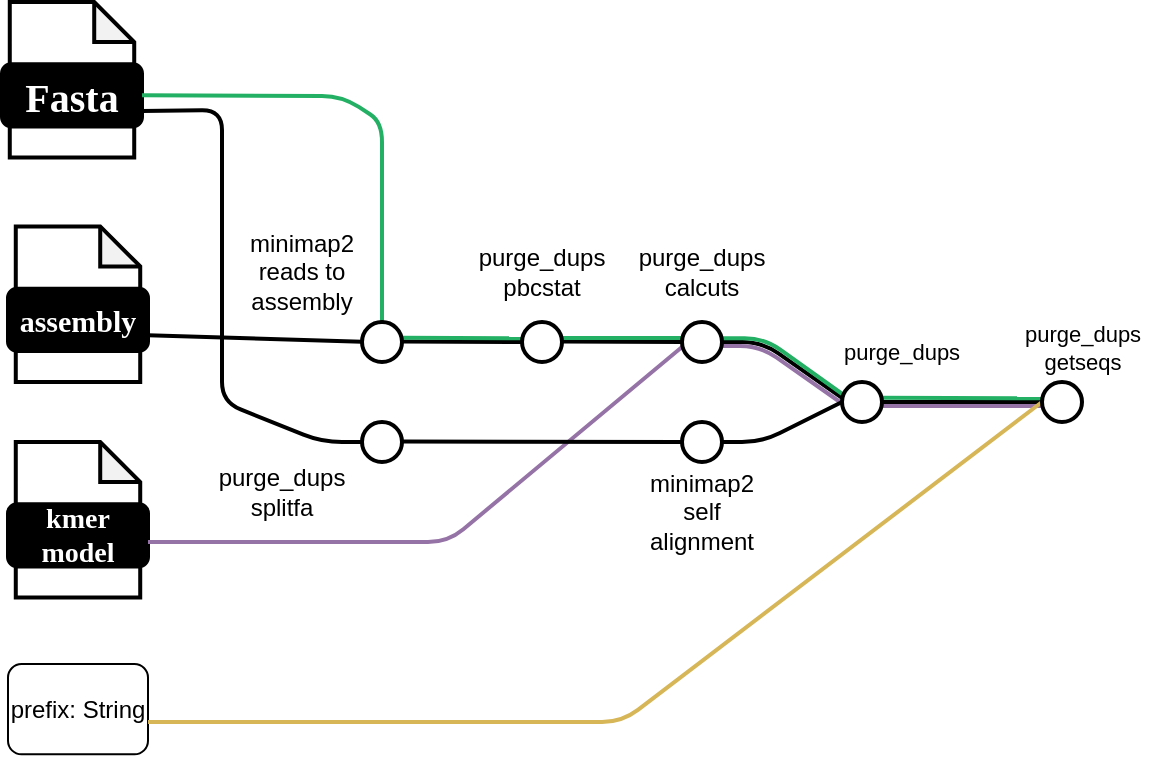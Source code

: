 <mxfile version="22.1.0" type="device">
  <diagram name="Page-1" id="EmJ0q7vBAIw1wBpGFqsS">
    <mxGraphModel dx="1930" dy="613" grid="1" gridSize="10" guides="1" tooltips="1" connect="1" arrows="1" fold="1" page="1" pageScale="1" pageWidth="827" pageHeight="1169" math="0" shadow="0">
      <root>
        <mxCell id="0" />
        <mxCell id="1" parent="0" />
        <mxCell id="0Tw1R6YrMmg07xlFzK1K-6" value="" style="group;aspect=fixed;" vertex="1" connectable="0" parent="1">
          <mxGeometry x="-750" y="160" width="70" height="77.78" as="geometry" />
        </mxCell>
        <mxCell id="0Tw1R6YrMmg07xlFzK1K-7" value="" style="shape=note;whiteSpace=wrap;html=1;backgroundOutline=1;darkOpacity=0.05;rounded=1;size=20;strokeWidth=2;" vertex="1" parent="0Tw1R6YrMmg07xlFzK1K-6">
          <mxGeometry x="3.889" width="62.222" height="77.78" as="geometry" />
        </mxCell>
        <mxCell id="0Tw1R6YrMmg07xlFzK1K-8" value="&lt;font data-font-src=&quot;https://fonts.googleapis.com/css?family=Maven+Pro&quot; face=&quot;Maven Pro&quot; color=&quot;#ffffff&quot;&gt;&lt;b&gt;&lt;font style=&quot;font-size: 20px;&quot;&gt;Fasta&lt;/font&gt;&lt;/b&gt;&lt;/font&gt;" style="rounded=1;whiteSpace=wrap;html=1;strokeWidth=2;fillColor=#000000;" vertex="1" parent="0Tw1R6YrMmg07xlFzK1K-6">
          <mxGeometry y="31.112" width="70" height="31.112" as="geometry" />
        </mxCell>
        <mxCell id="0Tw1R6YrMmg07xlFzK1K-9" value="" style="group;aspect=fixed;" vertex="1" connectable="0" parent="1">
          <mxGeometry x="-747" y="272.22" width="70" height="77.78" as="geometry" />
        </mxCell>
        <mxCell id="0Tw1R6YrMmg07xlFzK1K-10" value="" style="shape=note;whiteSpace=wrap;html=1;backgroundOutline=1;darkOpacity=0.05;rounded=1;size=20;strokeWidth=2;" vertex="1" parent="0Tw1R6YrMmg07xlFzK1K-9">
          <mxGeometry x="3.889" width="62.222" height="77.78" as="geometry" />
        </mxCell>
        <mxCell id="0Tw1R6YrMmg07xlFzK1K-11" value="&lt;font data-font-src=&quot;https://fonts.googleapis.com/css?family=Maven+Pro&quot; face=&quot;Maven Pro&quot; color=&quot;#ffffff&quot;&gt;&lt;b&gt;&lt;font style=&quot;font-size: 15px;&quot;&gt;assembly&lt;/font&gt;&lt;/b&gt;&lt;/font&gt;" style="rounded=1;whiteSpace=wrap;html=1;strokeWidth=2;fillColor=#000000;" vertex="1" parent="0Tw1R6YrMmg07xlFzK1K-9">
          <mxGeometry y="31.112" width="70" height="31.112" as="geometry" />
        </mxCell>
        <mxCell id="0Tw1R6YrMmg07xlFzK1K-12" value="prefix: String" style="rounded=1;whiteSpace=wrap;html=1;aspect=fixed;" vertex="1" parent="1">
          <mxGeometry x="-747" y="491" width="70" height="45.16" as="geometry" />
        </mxCell>
        <mxCell id="0Tw1R6YrMmg07xlFzK1K-26" value="" style="group;aspect=fixed;" vertex="1" connectable="0" parent="1">
          <mxGeometry x="-747" y="380" width="70" height="77.78" as="geometry" />
        </mxCell>
        <mxCell id="0Tw1R6YrMmg07xlFzK1K-27" value="" style="shape=note;whiteSpace=wrap;html=1;backgroundOutline=1;darkOpacity=0.05;rounded=1;size=20;strokeWidth=2;aspect=fixed;" vertex="1" parent="0Tw1R6YrMmg07xlFzK1K-26">
          <mxGeometry x="3.889" width="62.222" height="77.778" as="geometry" />
        </mxCell>
        <mxCell id="0Tw1R6YrMmg07xlFzK1K-28" value="&lt;font data-font-src=&quot;https://fonts.googleapis.com/css?family=Maven+Pro&quot; face=&quot;Maven Pro&quot; color=&quot;#ffffff&quot;&gt;&lt;b&gt;&lt;font style=&quot;font-size: 14px;&quot;&gt;kmer model&lt;/font&gt;&lt;/b&gt;&lt;/font&gt;" style="rounded=1;whiteSpace=wrap;html=1;strokeWidth=2;fillColor=#000000;" vertex="1" parent="0Tw1R6YrMmg07xlFzK1K-26">
          <mxGeometry y="31.112" width="70" height="31.112" as="geometry" />
        </mxCell>
        <mxCell id="0Tw1R6YrMmg07xlFzK1K-32" value="" style="endArrow=none;html=1;rounded=1;strokeWidth=2;entryX=0.5;entryY=0;entryDx=0;entryDy=0;strokeColor=#24B064;exitX=1;exitY=0.5;exitDx=0;exitDy=0;" edge="1" parent="1" source="0Tw1R6YrMmg07xlFzK1K-8">
          <mxGeometry width="50" height="50" relative="1" as="geometry">
            <mxPoint x="-680" y="200" as="sourcePoint" />
            <mxPoint x="-560" y="320" as="targetPoint" />
            <Array as="points">
              <mxPoint x="-580" y="207" />
              <mxPoint x="-560" y="220" />
            </Array>
          </mxGeometry>
        </mxCell>
        <mxCell id="0Tw1R6YrMmg07xlFzK1K-34" value="" style="endArrow=none;html=1;rounded=1;strokeWidth=2;exitX=1;exitY=0.75;exitDx=0;exitDy=0;" edge="1" parent="1" source="0Tw1R6YrMmg07xlFzK1K-11">
          <mxGeometry width="50" height="50" relative="1" as="geometry">
            <mxPoint x="-610" y="329.83" as="sourcePoint" />
            <mxPoint x="-570" y="329.83" as="targetPoint" />
          </mxGeometry>
        </mxCell>
        <mxCell id="0Tw1R6YrMmg07xlFzK1K-35" value="minimap2 reads to assembly" style="text;html=1;strokeColor=none;fillColor=none;align=center;verticalAlign=middle;whiteSpace=wrap;rounded=0;" vertex="1" parent="1">
          <mxGeometry x="-630" y="280" width="60" height="30" as="geometry" />
        </mxCell>
        <mxCell id="0Tw1R6YrMmg07xlFzK1K-36" value="" style="endArrow=none;html=1;rounded=1;strokeWidth=2;" edge="1" parent="1">
          <mxGeometry width="50" height="50" relative="1" as="geometry">
            <mxPoint x="-550" y="329.71" as="sourcePoint" />
            <mxPoint x="-490.0" y="329.968" as="targetPoint" />
          </mxGeometry>
        </mxCell>
        <mxCell id="0Tw1R6YrMmg07xlFzK1K-38" value="purge_dups pbcstat" style="text;html=1;strokeColor=none;fillColor=none;align=center;verticalAlign=middle;whiteSpace=wrap;rounded=0;" vertex="1" parent="1">
          <mxGeometry x="-510" y="280" width="60" height="30" as="geometry" />
        </mxCell>
        <mxCell id="0Tw1R6YrMmg07xlFzK1K-39" value="" style="endArrow=none;html=1;rounded=1;strokeWidth=2;entryX=0;entryY=0.5;entryDx=0;entryDy=0;fillColor=#e1d5e7;strokeColor=#9673a6;" edge="1" parent="1">
          <mxGeometry width="50" height="50" relative="1" as="geometry">
            <mxPoint x="-677" y="430" as="sourcePoint" />
            <mxPoint x="-407.0" y="330" as="targetPoint" />
            <Array as="points">
              <mxPoint x="-657" y="430" />
              <mxPoint x="-527" y="430" />
            </Array>
          </mxGeometry>
        </mxCell>
        <mxCell id="0Tw1R6YrMmg07xlFzK1K-40" value="" style="endArrow=none;html=1;rounded=1;strokeWidth=2;entryX=0;entryY=0.5;entryDx=0;entryDy=0;" edge="1" parent="1">
          <mxGeometry width="50" height="50" relative="1" as="geometry">
            <mxPoint x="-470" y="329.71" as="sourcePoint" />
            <mxPoint x="-410.0" y="330" as="targetPoint" />
          </mxGeometry>
        </mxCell>
        <mxCell id="0Tw1R6YrMmg07xlFzK1K-42" value="purge_dups&lt;br&gt;calcuts" style="text;html=1;strokeColor=none;fillColor=none;align=center;verticalAlign=middle;whiteSpace=wrap;rounded=0;" vertex="1" parent="1">
          <mxGeometry x="-430" y="280" width="60" height="30" as="geometry" />
        </mxCell>
        <mxCell id="0Tw1R6YrMmg07xlFzK1K-43" value="" style="endArrow=none;html=1;rounded=1;strokeWidth=2;strokeColor=#24B064;entryX=0.024;entryY=0.409;entryDx=0;entryDy=0;entryPerimeter=0;exitX=1.001;exitY=0.395;exitDx=0;exitDy=0;exitPerimeter=0;" edge="1" parent="1" target="0Tw1R6YrMmg07xlFzK1K-45">
          <mxGeometry width="50" height="50" relative="1" as="geometry">
            <mxPoint x="-549.98" y="327.9" as="sourcePoint" />
            <mxPoint x="-490.92" y="327.96" as="targetPoint" />
          </mxGeometry>
        </mxCell>
        <mxCell id="0Tw1R6YrMmg07xlFzK1K-44" value="" style="endArrow=none;html=1;rounded=1;strokeWidth=2;strokeColor=#24B064;entryX=-0.01;entryY=0.398;entryDx=0;entryDy=0;entryPerimeter=0;" edge="1" parent="1">
          <mxGeometry width="50" height="50" relative="1" as="geometry">
            <mxPoint x="-470" y="328" as="sourcePoint" />
            <mxPoint x="-410.2" y="327.96" as="targetPoint" />
          </mxGeometry>
        </mxCell>
        <mxCell id="0Tw1R6YrMmg07xlFzK1K-45" value="" style="ellipse;whiteSpace=wrap;html=1;aspect=fixed;rounded=1;rotation=0;strokeWidth=2;" vertex="1" parent="1">
          <mxGeometry x="-490" y="320.0" width="20" height="20" as="geometry" />
        </mxCell>
        <mxCell id="0Tw1R6YrMmg07xlFzK1K-46" value="" style="ellipse;whiteSpace=wrap;html=1;aspect=fixed;rounded=1;rotation=0;strokeWidth=2;" vertex="1" parent="1">
          <mxGeometry x="-570" y="320" width="20" height="20" as="geometry" />
        </mxCell>
        <mxCell id="0Tw1R6YrMmg07xlFzK1K-48" value="" style="ellipse;whiteSpace=wrap;html=1;aspect=fixed;rounded=1;rotation=0;strokeWidth=2;" vertex="1" parent="1">
          <mxGeometry x="-570" y="370" width="20" height="20" as="geometry" />
        </mxCell>
        <mxCell id="0Tw1R6YrMmg07xlFzK1K-49" value="" style="endArrow=none;html=1;rounded=1;strokeWidth=2;entryX=1;entryY=0.75;entryDx=0;entryDy=0;" edge="1" parent="1" target="0Tw1R6YrMmg07xlFzK1K-8">
          <mxGeometry width="50" height="50" relative="1" as="geometry">
            <mxPoint x="-570" y="380" as="sourcePoint" />
            <mxPoint x="-610" y="340" as="targetPoint" />
            <Array as="points">
              <mxPoint x="-590" y="380" />
              <mxPoint x="-640" y="360" />
              <mxPoint x="-640" y="214" />
            </Array>
          </mxGeometry>
        </mxCell>
        <mxCell id="0Tw1R6YrMmg07xlFzK1K-52" value="purge_dups&lt;br&gt;splitfa" style="text;html=1;strokeColor=none;fillColor=none;align=center;verticalAlign=middle;whiteSpace=wrap;rounded=0;" vertex="1" parent="1">
          <mxGeometry x="-640" y="390" width="60" height="30" as="geometry" />
        </mxCell>
        <mxCell id="0Tw1R6YrMmg07xlFzK1K-53" value="" style="ellipse;whiteSpace=wrap;html=1;aspect=fixed;rounded=1;rotation=0;strokeWidth=2;" vertex="1" parent="1">
          <mxGeometry x="-410" y="370" width="20" height="20" as="geometry" />
        </mxCell>
        <mxCell id="0Tw1R6YrMmg07xlFzK1K-54" value="" style="endArrow=none;html=1;rounded=1;strokeWidth=2;entryX=0;entryY=0.5;entryDx=0;entryDy=0;" edge="1" parent="1" target="0Tw1R6YrMmg07xlFzK1K-53">
          <mxGeometry width="50" height="50" relative="1" as="geometry">
            <mxPoint x="-550" y="379.7" as="sourcePoint" />
            <mxPoint x="-510" y="379.7" as="targetPoint" />
          </mxGeometry>
        </mxCell>
        <mxCell id="0Tw1R6YrMmg07xlFzK1K-55" value="minimap2 self alignment" style="text;html=1;strokeColor=none;fillColor=none;align=center;verticalAlign=middle;whiteSpace=wrap;rounded=0;" vertex="1" parent="1">
          <mxGeometry x="-430" y="400" width="60" height="30" as="geometry" />
        </mxCell>
        <mxCell id="0Tw1R6YrMmg07xlFzK1K-62" value="" style="endArrow=none;html=1;rounded=1;strokeWidth=2;entryX=0.026;entryY=0.418;entryDx=0;entryDy=0;entryPerimeter=0;" edge="1" parent="1">
          <mxGeometry width="50" height="50" relative="1" as="geometry">
            <mxPoint x="-390" y="330" as="sourcePoint" />
            <mxPoint x="-329.48" y="358.36" as="targetPoint" />
            <Array as="points">
              <mxPoint x="-370" y="330" />
            </Array>
          </mxGeometry>
        </mxCell>
        <mxCell id="0Tw1R6YrMmg07xlFzK1K-63" value="" style="endArrow=none;html=1;rounded=1;strokeWidth=2;strokeColor=#24B064;exitX=1.004;exitY=0.409;exitDx=0;exitDy=0;exitPerimeter=0;entryX=0.077;entryY=0.35;entryDx=0;entryDy=0;entryPerimeter=0;" edge="1" parent="1">
          <mxGeometry width="50" height="50" relative="1" as="geometry">
            <mxPoint x="-389.92" y="328.18" as="sourcePoint" />
            <mxPoint x="-328.46" y="357" as="targetPoint" />
            <Array as="points">
              <mxPoint x="-369" y="328" />
            </Array>
          </mxGeometry>
        </mxCell>
        <mxCell id="0Tw1R6YrMmg07xlFzK1K-66" value="" style="endArrow=none;html=1;rounded=1;strokeWidth=2;strokeColor=#9673a6;fillColor=#e1d5e7;" edge="1" parent="1">
          <mxGeometry width="50" height="50" relative="1" as="geometry">
            <mxPoint x="-391" y="332" as="sourcePoint" />
            <mxPoint x="-331" y="360" as="targetPoint" />
            <Array as="points">
              <mxPoint x="-371" y="332" />
            </Array>
          </mxGeometry>
        </mxCell>
        <mxCell id="0Tw1R6YrMmg07xlFzK1K-80" value="" style="endArrow=none;html=1;rounded=1;strokeWidth=2;entryX=0;entryY=0.5;entryDx=0;entryDy=0;" edge="1" parent="1">
          <mxGeometry width="50" height="50" relative="1" as="geometry">
            <mxPoint x="-390" y="380" as="sourcePoint" />
            <mxPoint x="-330" y="360" as="targetPoint" />
            <Array as="points">
              <mxPoint x="-370" y="380" />
            </Array>
          </mxGeometry>
        </mxCell>
        <mxCell id="0Tw1R6YrMmg07xlFzK1K-81" value="" style="ellipse;whiteSpace=wrap;html=1;aspect=fixed;rounded=1;rotation=0;strokeWidth=2;" vertex="1" parent="1">
          <mxGeometry x="-410" y="320" width="20" height="20" as="geometry" />
        </mxCell>
        <mxCell id="0Tw1R6YrMmg07xlFzK1K-82" value="purge_dups" style="text;html=1;strokeColor=none;fillColor=none;align=center;verticalAlign=middle;whiteSpace=wrap;rounded=0;fontSize=11;fontFamily=Helvetica;fontColor=default;" vertex="1" parent="1">
          <mxGeometry x="-330" y="320" width="60" height="30" as="geometry" />
        </mxCell>
        <mxCell id="0Tw1R6YrMmg07xlFzK1K-85" value="" style="endArrow=none;html=1;rounded=1;strokeWidth=2;labelBackgroundColor=default;strokeColor=#9673a6;align=center;verticalAlign=middle;fontFamily=Helvetica;fontSize=11;fontColor=default;fillColor=#e1d5e7;shape=connector;entryX=0;entryY=0.5;entryDx=0;entryDy=0;" edge="1" parent="1">
          <mxGeometry width="50" height="50" relative="1" as="geometry">
            <mxPoint x="-310" y="362" as="sourcePoint" />
            <mxPoint x="-230.0" y="362" as="targetPoint" />
          </mxGeometry>
        </mxCell>
        <mxCell id="0Tw1R6YrMmg07xlFzK1K-86" value="" style="endArrow=none;html=1;rounded=1;strokeWidth=2;labelBackgroundColor=default;strokeColor=default;align=center;verticalAlign=middle;fontFamily=Helvetica;fontSize=11;fontColor=default;fillColor=#e1d5e7;shape=connector;entryX=0;entryY=0.5;entryDx=0;entryDy=0;" edge="1" parent="1">
          <mxGeometry width="50" height="50" relative="1" as="geometry">
            <mxPoint x="-310" y="360" as="sourcePoint" />
            <mxPoint x="-230.0" y="360.0" as="targetPoint" />
          </mxGeometry>
        </mxCell>
        <mxCell id="0Tw1R6YrMmg07xlFzK1K-89" value="" style="endArrow=none;html=1;rounded=1;strokeWidth=2;strokeColor=#24B064;labelBackgroundColor=default;align=center;verticalAlign=middle;fontFamily=Helvetica;fontSize=11;fontColor=default;fillColor=#e1d5e7;shape=connector;entryX=0.009;entryY=0.389;entryDx=0;entryDy=0;entryPerimeter=0;exitX=0.98;exitY=0.379;exitDx=0;exitDy=0;exitPerimeter=0;" edge="1" parent="1">
          <mxGeometry width="50" height="50" relative="1" as="geometry">
            <mxPoint x="-310.58" y="357.9" as="sourcePoint" />
            <mxPoint x="-230.0" y="358.1" as="targetPoint" />
          </mxGeometry>
        </mxCell>
        <mxCell id="0Tw1R6YrMmg07xlFzK1K-91" value="" style="ellipse;whiteSpace=wrap;html=1;aspect=fixed;rounded=1;rotation=0;strokeWidth=2;" vertex="1" parent="1">
          <mxGeometry x="-330" y="350" width="20" height="20" as="geometry" />
        </mxCell>
        <mxCell id="0Tw1R6YrMmg07xlFzK1K-92" value="" style="endArrow=none;html=1;rounded=1;strokeWidth=2;labelBackgroundColor=default;strokeColor=#d6b656;align=center;verticalAlign=middle;fontFamily=Helvetica;fontSize=11;fontColor=default;fillColor=#fff2cc;shape=connector;" edge="1" parent="1">
          <mxGeometry width="50" height="50" relative="1" as="geometry">
            <mxPoint x="-677" y="520" as="sourcePoint" />
            <mxPoint x="-230" y="360" as="targetPoint" />
            <Array as="points">
              <mxPoint x="-657" y="520" />
              <mxPoint x="-440" y="520" />
            </Array>
          </mxGeometry>
        </mxCell>
        <mxCell id="0Tw1R6YrMmg07xlFzK1K-93" value="" style="ellipse;whiteSpace=wrap;html=1;aspect=fixed;rounded=1;rotation=0;strokeWidth=2;" vertex="1" parent="1">
          <mxGeometry x="-230" y="350" width="20" height="20" as="geometry" />
        </mxCell>
        <mxCell id="0Tw1R6YrMmg07xlFzK1K-96" value="purge_dups&lt;br&gt;getseqs" style="text;html=1;align=center;verticalAlign=middle;resizable=0;points=[];autosize=1;strokeColor=none;fillColor=none;fontSize=11;fontFamily=Helvetica;fontColor=default;" vertex="1" parent="1">
          <mxGeometry x="-250" y="313" width="80" height="40" as="geometry" />
        </mxCell>
      </root>
    </mxGraphModel>
  </diagram>
</mxfile>
